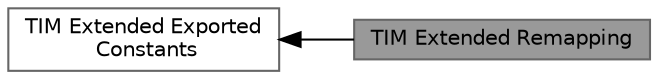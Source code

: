 digraph "TIM Extended Remapping"
{
 // LATEX_PDF_SIZE
  bgcolor="transparent";
  edge [fontname=Helvetica,fontsize=10,labelfontname=Helvetica,labelfontsize=10];
  node [fontname=Helvetica,fontsize=10,shape=box,height=0.2,width=0.4];
  rankdir=LR;
  Node2 [id="Node000002",label="TIM Extended Exported\l Constants",height=0.2,width=0.4,color="grey40", fillcolor="white", style="filled",URL="$group___t_i_m_ex___exported___constants.html",tooltip=" "];
  Node1 [id="Node000001",label="TIM Extended Remapping",height=0.2,width=0.4,color="gray40", fillcolor="grey60", style="filled", fontcolor="black",tooltip=" "];
  Node2->Node1 [shape=plaintext, dir="back", style="solid"];
}
